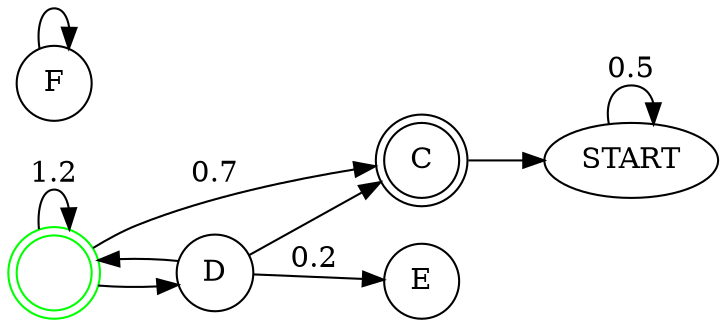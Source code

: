 digraph {
  rankdir=LR;
  START;
  node [shape = doublecircle]; B C;
  node [shape = circle];
  START -> START[label=0.5];
  B -> B[label=1.2];
  B -> C[label=0.7];
  C -> START;
  B -> D;
  D -> {B; C}
  D -> E[label=0.2];
  F -> F;
  
  B [
  	fontcolor=white,
  	color=green,
  	peripheries=2
  ];
}